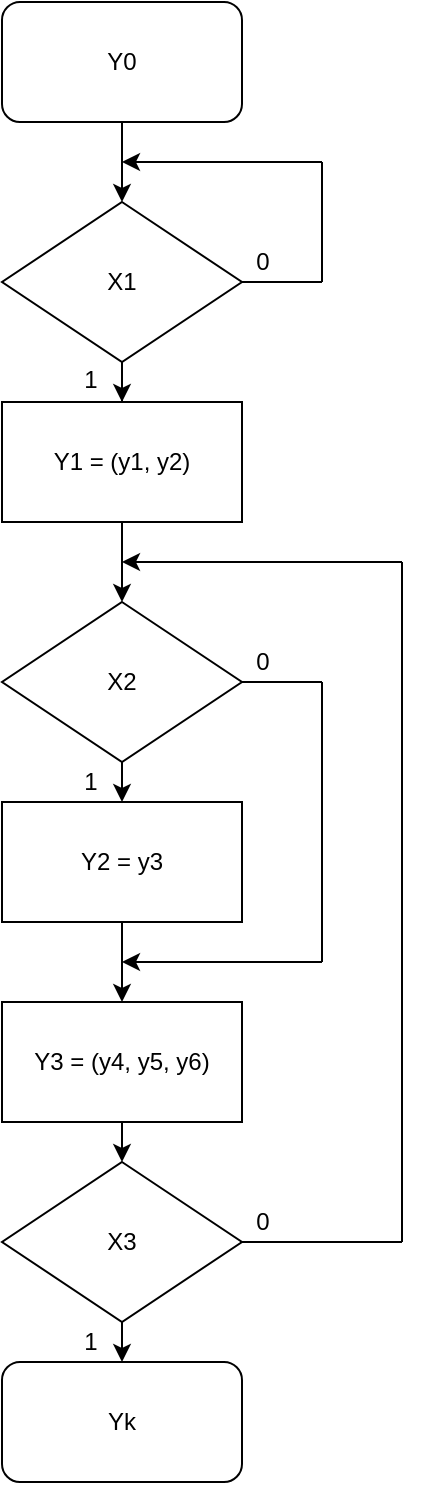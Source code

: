 <mxfile version="13.1.3" type="device"><diagram id="8m49gmz_gVmxGkRmi4Dv" name="Page-1"><mxGraphModel dx="1028" dy="532" grid="1" gridSize="10" guides="1" tooltips="1" connect="1" arrows="1" fold="1" page="1" pageScale="1" pageWidth="827" pageHeight="1169" math="0" shadow="0"><root><mxCell id="0"/><mxCell id="1" parent="0"/><mxCell id="J_2r_aE18ISq6vhiwpGA-7" value="" style="edgeStyle=orthogonalEdgeStyle;rounded=0;orthogonalLoop=1;jettySize=auto;html=1;" edge="1" parent="1" source="IzSAgaKSfeJot4t4YaQk-1" target="J_2r_aE18ISq6vhiwpGA-4"><mxGeometry relative="1" as="geometry"/></mxCell><mxCell id="IzSAgaKSfeJot4t4YaQk-1" value="Y0" style="rounded=1;whiteSpace=wrap;html=1;" parent="1" vertex="1"><mxGeometry x="360" y="20" width="120" height="60" as="geometry"/></mxCell><mxCell id="IzSAgaKSfeJot4t4YaQk-5" value="" style="edgeStyle=orthogonalEdgeStyle;rounded=0;orthogonalLoop=1;jettySize=auto;html=1;" parent="1" source="IzSAgaKSfeJot4t4YaQk-2" target="IzSAgaKSfeJot4t4YaQk-4" edge="1"><mxGeometry relative="1" as="geometry"/></mxCell><mxCell id="IzSAgaKSfeJot4t4YaQk-2" value="Y1 = (y1, y2)" style="rounded=0;whiteSpace=wrap;html=1;" parent="1" vertex="1"><mxGeometry x="360" y="220" width="120" height="60" as="geometry"/></mxCell><mxCell id="IzSAgaKSfeJot4t4YaQk-7" style="edgeStyle=orthogonalEdgeStyle;rounded=0;orthogonalLoop=1;jettySize=auto;html=1;exitX=0.5;exitY=1;exitDx=0;exitDy=0;entryX=0.5;entryY=0;entryDx=0;entryDy=0;" parent="1" source="IzSAgaKSfeJot4t4YaQk-4" target="IzSAgaKSfeJot4t4YaQk-6" edge="1"><mxGeometry relative="1" as="geometry"/></mxCell><mxCell id="IzSAgaKSfeJot4t4YaQk-4" value="X2" style="rhombus;whiteSpace=wrap;html=1;" parent="1" vertex="1"><mxGeometry x="360" y="320" width="120" height="80" as="geometry"/></mxCell><mxCell id="IzSAgaKSfeJot4t4YaQk-8" style="edgeStyle=orthogonalEdgeStyle;rounded=0;orthogonalLoop=1;jettySize=auto;html=1;exitX=0.5;exitY=1;exitDx=0;exitDy=0;" parent="1" source="IzSAgaKSfeJot4t4YaQk-6" edge="1"><mxGeometry relative="1" as="geometry"><mxPoint x="420" y="520" as="targetPoint"/></mxGeometry></mxCell><mxCell id="IzSAgaKSfeJot4t4YaQk-6" value="Y2 = y3" style="rounded=0;whiteSpace=wrap;html=1;" parent="1" vertex="1"><mxGeometry x="360" y="420" width="120" height="60" as="geometry"/></mxCell><mxCell id="IzSAgaKSfeJot4t4YaQk-9" value="X3" style="rhombus;whiteSpace=wrap;html=1;" parent="1" vertex="1"><mxGeometry x="360" y="600" width="120" height="80" as="geometry"/></mxCell><mxCell id="IzSAgaKSfeJot4t4YaQk-12" value="" style="endArrow=none;html=1;entryX=1;entryY=0.5;entryDx=0;entryDy=0;" parent="1" target="IzSAgaKSfeJot4t4YaQk-4" edge="1"><mxGeometry width="50" height="50" relative="1" as="geometry"><mxPoint x="520" y="360" as="sourcePoint"/><mxPoint x="440" y="370" as="targetPoint"/></mxGeometry></mxCell><mxCell id="IzSAgaKSfeJot4t4YaQk-13" value="" style="endArrow=none;html=1;" parent="1" edge="1"><mxGeometry width="50" height="50" relative="1" as="geometry"><mxPoint x="520" y="500" as="sourcePoint"/><mxPoint x="520" y="360" as="targetPoint"/></mxGeometry></mxCell><mxCell id="IzSAgaKSfeJot4t4YaQk-14" value="" style="endArrow=classic;html=1;" parent="1" edge="1"><mxGeometry width="50" height="50" relative="1" as="geometry"><mxPoint x="520" y="500" as="sourcePoint"/><mxPoint x="420" y="500" as="targetPoint"/></mxGeometry></mxCell><mxCell id="IzSAgaKSfeJot4t4YaQk-15" value="0" style="text;html=1;align=center;verticalAlign=middle;resizable=0;points=[];autosize=1;" parent="1" vertex="1"><mxGeometry x="480" y="340" width="20" height="20" as="geometry"/></mxCell><mxCell id="IzSAgaKSfeJot4t4YaQk-22" value="" style="endArrow=classic;html=1;" parent="1" edge="1"><mxGeometry width="50" height="50" relative="1" as="geometry"><mxPoint x="560" y="300" as="sourcePoint"/><mxPoint x="420" y="300" as="targetPoint"/></mxGeometry></mxCell><mxCell id="IzSAgaKSfeJot4t4YaQk-23" value="" style="endArrow=none;html=1;" parent="1" edge="1"><mxGeometry width="50" height="50" relative="1" as="geometry"><mxPoint x="560" y="640" as="sourcePoint"/><mxPoint x="560" y="300" as="targetPoint"/></mxGeometry></mxCell><mxCell id="IzSAgaKSfeJot4t4YaQk-28" value="" style="endArrow=classic;html=1;entryX=0.5;entryY=0;entryDx=0;entryDy=0;exitX=0.5;exitY=1;exitDx=0;exitDy=0;" parent="1" target="IzSAgaKSfeJot4t4YaQk-30" edge="1" source="IzSAgaKSfeJot4t4YaQk-9"><mxGeometry width="50" height="50" relative="1" as="geometry"><mxPoint x="420" y="760" as="sourcePoint"/><mxPoint x="440" y="780" as="targetPoint"/></mxGeometry></mxCell><mxCell id="IzSAgaKSfeJot4t4YaQk-30" value="Yk" style="rounded=1;whiteSpace=wrap;html=1;" parent="1" vertex="1"><mxGeometry x="360" y="700" width="120" height="60" as="geometry"/></mxCell><mxCell id="IzSAgaKSfeJot4t4YaQk-33" style="edgeStyle=orthogonalEdgeStyle;rounded=0;orthogonalLoop=1;jettySize=auto;html=1;exitX=0.5;exitY=1;exitDx=0;exitDy=0;entryX=0.5;entryY=0;entryDx=0;entryDy=0;" parent="1" source="IzSAgaKSfeJot4t4YaQk-32" edge="1"><mxGeometry relative="1" as="geometry"><mxPoint x="420" y="600" as="targetPoint"/></mxGeometry></mxCell><mxCell id="IzSAgaKSfeJot4t4YaQk-32" value="Y3 = (y4, y5, y6)" style="rounded=0;whiteSpace=wrap;html=1;" parent="1" vertex="1"><mxGeometry x="360" y="520" width="120" height="60" as="geometry"/></mxCell><mxCell id="J_2r_aE18ISq6vhiwpGA-1" value="" style="endArrow=none;html=1;entryX=1;entryY=0.5;entryDx=0;entryDy=0;" edge="1" parent="1" target="IzSAgaKSfeJot4t4YaQk-9"><mxGeometry width="50" height="50" relative="1" as="geometry"><mxPoint x="560" y="640" as="sourcePoint"/><mxPoint x="740" y="630" as="targetPoint"/></mxGeometry></mxCell><mxCell id="J_2r_aE18ISq6vhiwpGA-2" value="0" style="text;html=1;align=center;verticalAlign=middle;resizable=0;points=[];autosize=1;" vertex="1" parent="1"><mxGeometry x="480" y="620" width="20" height="20" as="geometry"/></mxCell><mxCell id="J_2r_aE18ISq6vhiwpGA-5" value="" style="edgeStyle=orthogonalEdgeStyle;rounded=0;orthogonalLoop=1;jettySize=auto;html=1;" edge="1" parent="1" source="J_2r_aE18ISq6vhiwpGA-4" target="IzSAgaKSfeJot4t4YaQk-2"><mxGeometry relative="1" as="geometry"/></mxCell><mxCell id="J_2r_aE18ISq6vhiwpGA-4" value="X1" style="rhombus;whiteSpace=wrap;html=1;" vertex="1" parent="1"><mxGeometry x="360" y="120" width="120" height="80" as="geometry"/></mxCell><mxCell id="J_2r_aE18ISq6vhiwpGA-6" value="" style="endArrow=none;html=1;exitX=1;exitY=0.5;exitDx=0;exitDy=0;" edge="1" parent="1" source="J_2r_aE18ISq6vhiwpGA-4"><mxGeometry width="50" height="50" relative="1" as="geometry"><mxPoint x="500" y="170" as="sourcePoint"/><mxPoint x="520" y="160" as="targetPoint"/></mxGeometry></mxCell><mxCell id="J_2r_aE18ISq6vhiwpGA-8" value="" style="endArrow=classic;html=1;" edge="1" parent="1"><mxGeometry width="50" height="50" relative="1" as="geometry"><mxPoint x="520" y="100" as="sourcePoint"/><mxPoint x="420" y="100" as="targetPoint"/></mxGeometry></mxCell><mxCell id="J_2r_aE18ISq6vhiwpGA-9" value="" style="endArrow=none;html=1;" edge="1" parent="1"><mxGeometry width="50" height="50" relative="1" as="geometry"><mxPoint x="520" y="160" as="sourcePoint"/><mxPoint x="520" y="100" as="targetPoint"/></mxGeometry></mxCell><mxCell id="J_2r_aE18ISq6vhiwpGA-10" value="0" style="text;html=1;align=center;verticalAlign=middle;resizable=0;points=[];autosize=1;" vertex="1" parent="1"><mxGeometry x="480" y="140" width="20" height="20" as="geometry"/></mxCell><mxCell id="J_2r_aE18ISq6vhiwpGA-12" value="1" style="text;html=1;align=center;verticalAlign=middle;resizable=0;points=[];autosize=1;" vertex="1" parent="1"><mxGeometry x="394" y="199" width="20" height="20" as="geometry"/></mxCell><mxCell id="J_2r_aE18ISq6vhiwpGA-13" value="1" style="text;html=1;align=center;verticalAlign=middle;resizable=0;points=[];autosize=1;" vertex="1" parent="1"><mxGeometry x="394" y="400" width="20" height="20" as="geometry"/></mxCell><mxCell id="J_2r_aE18ISq6vhiwpGA-14" value="1" style="text;html=1;align=center;verticalAlign=middle;resizable=0;points=[];autosize=1;" vertex="1" parent="1"><mxGeometry x="394" y="680" width="20" height="20" as="geometry"/></mxCell></root></mxGraphModel></diagram></mxfile>
